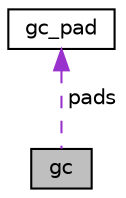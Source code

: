 digraph "gc"
{
 // LATEX_PDF_SIZE
  edge [fontname="Helvetica",fontsize="10",labelfontname="Helvetica",labelfontsize="10"];
  node [fontname="Helvetica",fontsize="10",shape=record];
  Node1 [label="gc",height=0.2,width=0.4,color="black", fillcolor="grey75", style="filled", fontcolor="black",tooltip=" "];
  Node2 -> Node1 [dir="back",color="darkorchid3",fontsize="10",style="dashed",label=" pads" ,fontname="Helvetica"];
  Node2 [label="gc_pad",height=0.2,width=0.4,color="black", fillcolor="white", style="filled",URL="$structgc__pad.html",tooltip=" "];
}
